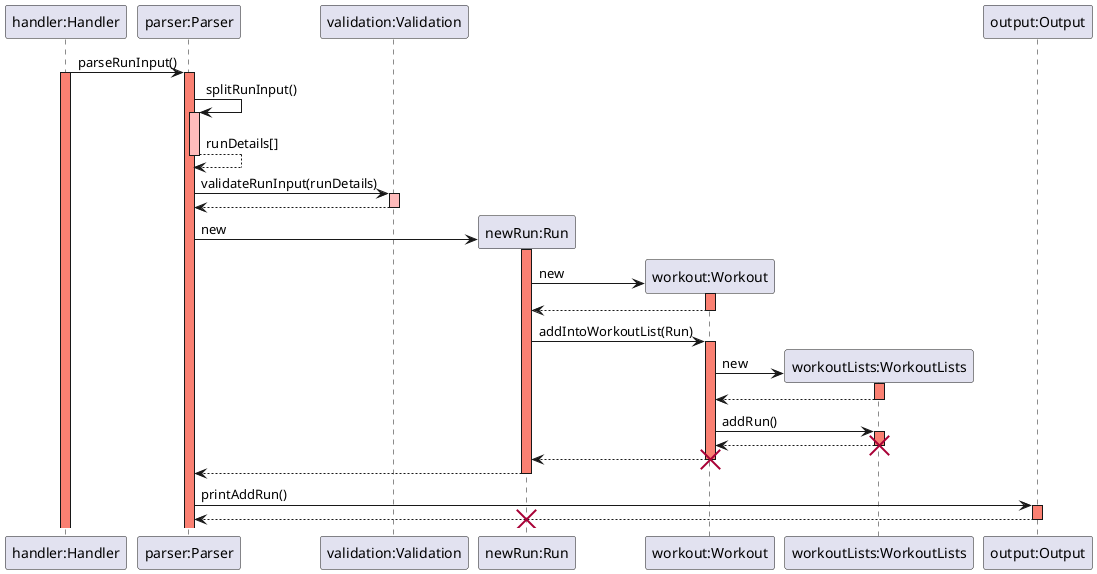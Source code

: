 @startuml
skinparam sequenceReferenceBackgroundColor lightblue
participant "handler:Handler" as Handler
participant "parser:Parser" as Parser
participant "validation:Validation" as Validation
participant "newRun:Run" as Run
participant "workout:Workout" as Workout
participant "workoutLists:WorkoutLists" as WorkoutLists
participant "output:Output" as Output
Handler -> Parser: parseRunInput()
activate Handler #salmon
activate Parser #salmon
Parser -> Parser: splitRunInput()
activate Parser #FFBBBB
Parser --> Parser: runDetails[]
deactivate Parser #FFBBBB
Parser -> Validation: validateRunInput(runDetails)
activate Validation #FFBBBB
Validation --> Parser: 
deactivate Validation
Parser -> Run **: new
activate Run #salmon
Run -> Workout **: new
activate Workout #salmon
Workout --> Run
deactivate Workout #salmon
Run -> Workout: addIntoWorkoutList(Run)
activate Workout #salmon
Workout -> WorkoutLists **: new
activate WorkoutLists #salmon
WorkoutLists --> Workout: 
deactivate WorkoutLists #salmon
Workout -> WorkoutLists: addRun()
activate WorkoutLists #salmon
WorkoutLists --> Workout: 
destroy WorkoutLists
Workout --> Run:
destroy Workout
Run --> Parser:
deactivate Run #FFBBBB
Parser -> Output: printAddRun()
activate Output #salmon
Output --> Parser:
deactivate Output #salmon
destroy Run
@enduml